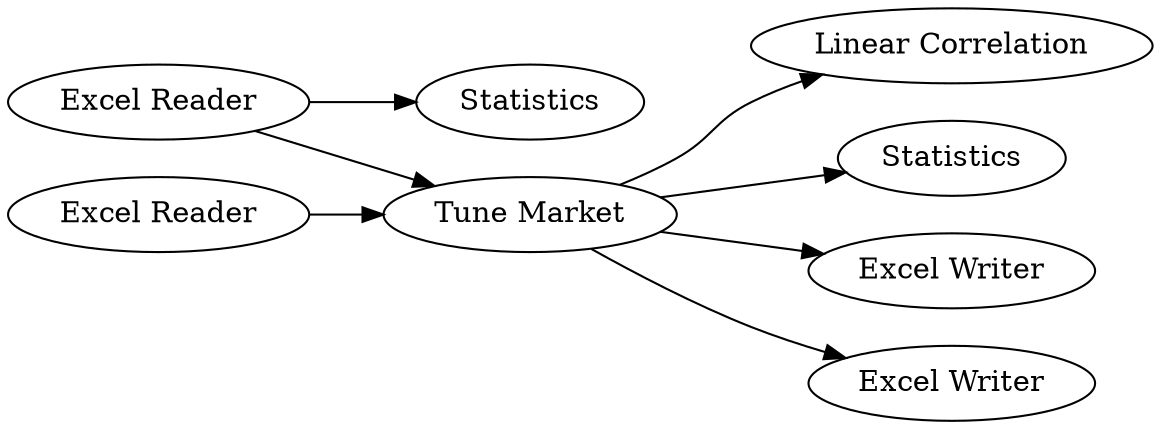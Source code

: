 digraph {
	"7899056328903874550_130" [label="Linear Correlation"]
	"7899056328903874550_63" [label=Statistics]
	"7899056328903874550_61" [label="Tune Market"]
	"7899056328903874550_129" [label="Excel Reader"]
	"7899056328903874550_64" [label=Statistics]
	"7899056328903874550_128" [label="Excel Reader"]
	"7899056328903874550_131" [label="Excel Writer"]
	"7899056328903874550_132" [label="Excel Writer"]
	"7899056328903874550_129" -> "7899056328903874550_61"
	"7899056328903874550_128" -> "7899056328903874550_61"
	"7899056328903874550_61" -> "7899056328903874550_132"
	"7899056328903874550_61" -> "7899056328903874550_131"
	"7899056328903874550_61" -> "7899056328903874550_64"
	"7899056328903874550_129" -> "7899056328903874550_63"
	"7899056328903874550_61" -> "7899056328903874550_130"
	rankdir=LR
}

